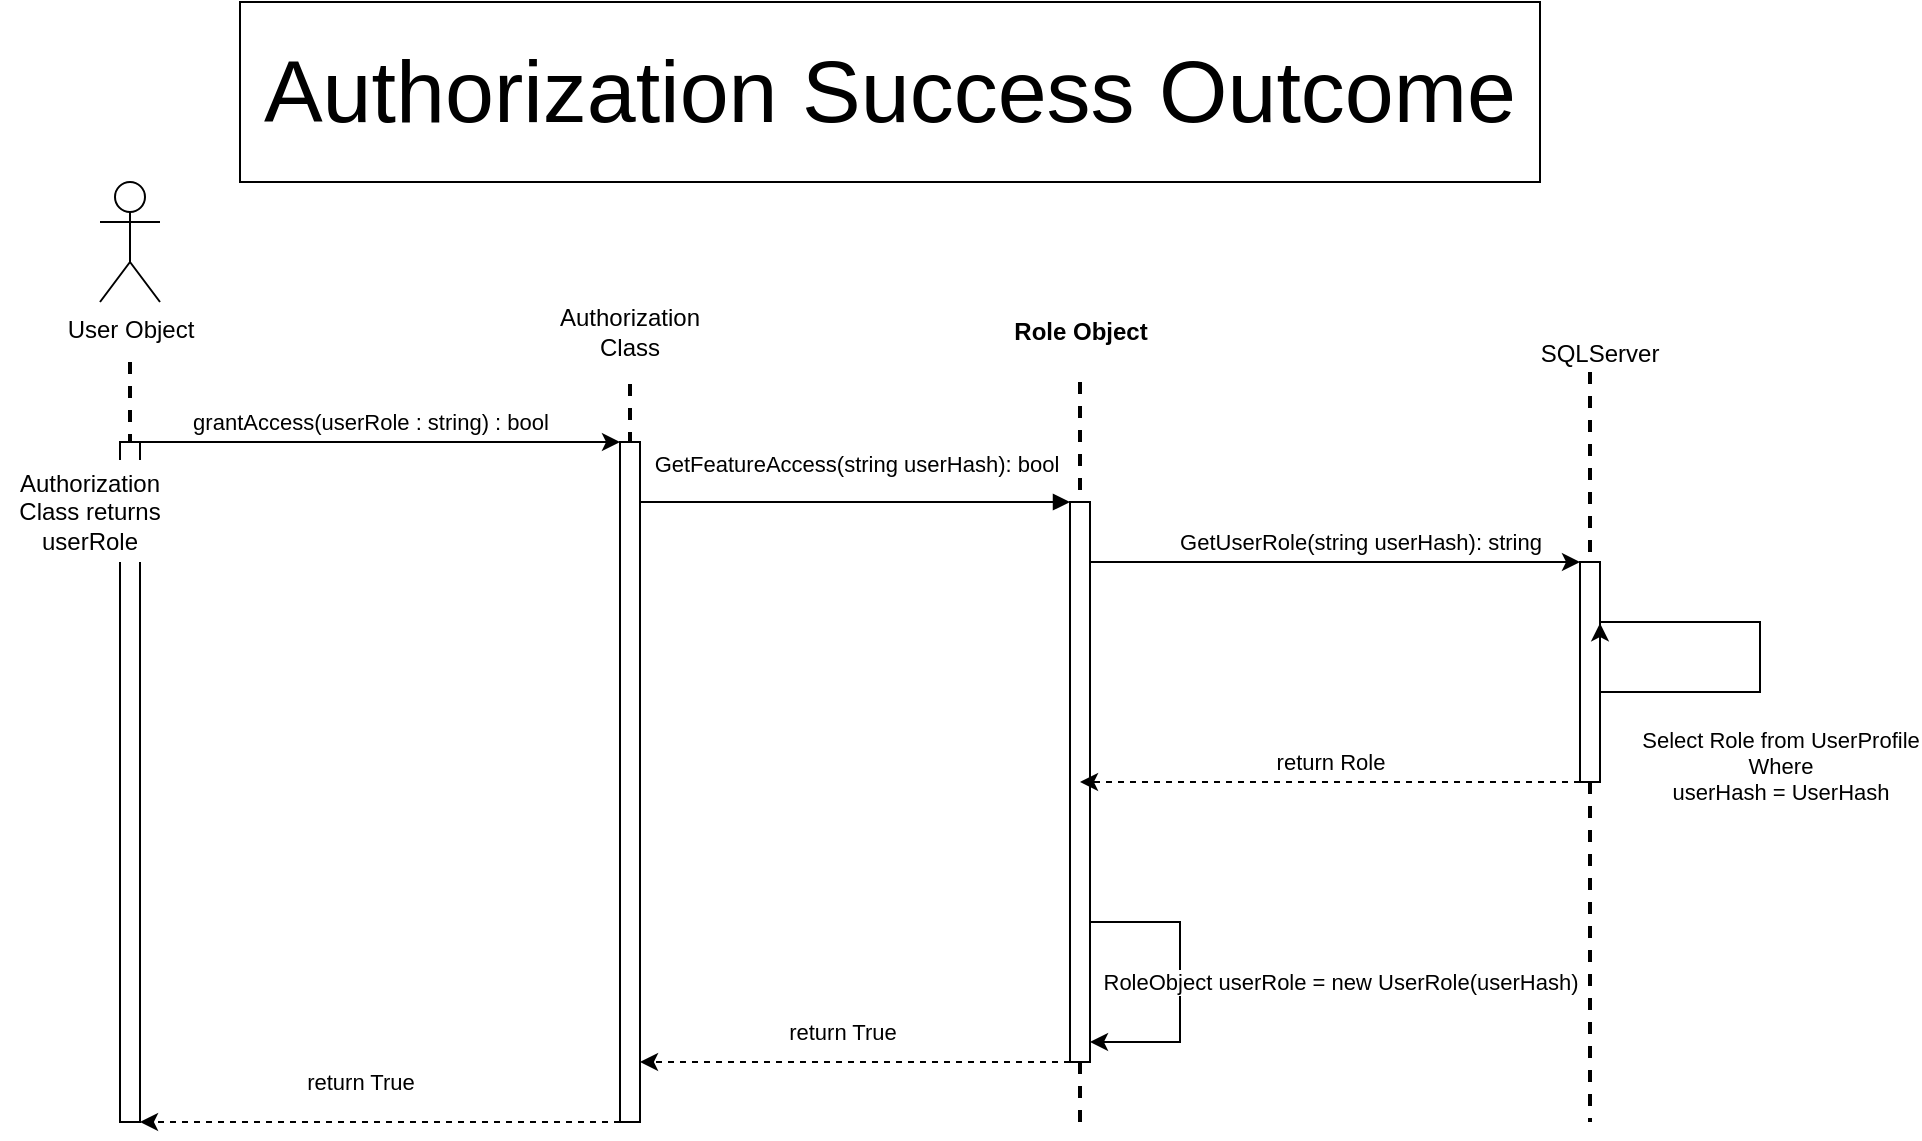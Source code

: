 <mxfile version="22.1.5" type="google">
  <diagram name="Page-1" id="2YBvvXClWsGukQMizWep">
    <mxGraphModel grid="1" page="1" gridSize="10" guides="1" tooltips="1" connect="1" arrows="1" fold="1" pageScale="1" pageWidth="1100" pageHeight="850" math="0" shadow="0">
      <root>
        <mxCell id="0" />
        <mxCell id="1" parent="0" />
        <mxCell id="Nx4bKYzvf7XmEDV3sr1z-1" value="User Object" style="shape=umlActor;verticalLabelPosition=bottom;verticalAlign=top;html=1;outlineConnect=0;" vertex="1" parent="1">
          <mxGeometry x="150" y="110" width="30" height="60" as="geometry" />
        </mxCell>
        <mxCell id="Nx4bKYzvf7XmEDV3sr1z-8" style="edgeStyle=orthogonalEdgeStyle;rounded=0;orthogonalLoop=1;jettySize=auto;html=1;curved=0;" edge="1" parent="1">
          <mxGeometry relative="1" as="geometry">
            <Array as="points" />
            <mxPoint x="170" y="240.0" as="sourcePoint" />
            <mxPoint x="410" y="240.0" as="targetPoint" />
          </mxGeometry>
        </mxCell>
        <mxCell id="Nx4bKYzvf7XmEDV3sr1z-9" value="grantAccess(userRole : string) : bool" style="edgeLabel;html=1;align=center;verticalAlign=middle;resizable=0;points=[];" vertex="1" connectable="0" parent="Nx4bKYzvf7XmEDV3sr1z-8">
          <mxGeometry x="-0.04" y="-1" relative="1" as="geometry">
            <mxPoint y="-11" as="offset" />
          </mxGeometry>
        </mxCell>
        <mxCell id="Nx4bKYzvf7XmEDV3sr1z-2" value="" style="html=1;points=[[0,0,0,0,5],[0,1,0,0,-5],[1,0,0,0,5],[1,1,0,0,-5]];perimeter=orthogonalPerimeter;outlineConnect=0;targetShapes=umlLifeline;portConstraint=eastwest;newEdgeStyle={&quot;curved&quot;:0,&quot;rounded&quot;:0};" vertex="1" parent="1">
          <mxGeometry x="160" y="240" width="10" height="340" as="geometry" />
        </mxCell>
        <mxCell id="Nx4bKYzvf7XmEDV3sr1z-14" style="edgeStyle=orthogonalEdgeStyle;rounded=0;orthogonalLoop=1;jettySize=auto;html=1;curved=0;" edge="1" parent="1">
          <mxGeometry relative="1" as="geometry">
            <Array as="points">
              <mxPoint x="640" y="300" />
            </Array>
            <mxPoint x="640" y="300" as="sourcePoint" />
            <mxPoint x="890" y="300.0" as="targetPoint" />
          </mxGeometry>
        </mxCell>
        <mxCell id="Nx4bKYzvf7XmEDV3sr1z-15" value="GetUserRole(string userHash): string" style="edgeLabel;html=1;align=center;verticalAlign=middle;resizable=0;points=[];" vertex="1" connectable="0" parent="Nx4bKYzvf7XmEDV3sr1z-14">
          <mxGeometry x="-0.04" y="1" relative="1" as="geometry">
            <mxPoint x="20" y="-9" as="offset" />
          </mxGeometry>
        </mxCell>
        <mxCell id="Nx4bKYzvf7XmEDV3sr1z-44" style="edgeStyle=orthogonalEdgeStyle;rounded=0;orthogonalLoop=1;jettySize=auto;html=1;curved=0;dashed=1;" edge="1" parent="1">
          <mxGeometry relative="1" as="geometry">
            <mxPoint x="410" y="580.0" as="sourcePoint" />
            <mxPoint x="170" y="580.0" as="targetPoint" />
            <Array as="points" />
          </mxGeometry>
        </mxCell>
        <mxCell id="Nx4bKYzvf7XmEDV3sr1z-45" value="return True" style="edgeLabel;html=1;align=center;verticalAlign=middle;resizable=0;points=[];" vertex="1" connectable="0" parent="Nx4bKYzvf7XmEDV3sr1z-44">
          <mxGeometry x="-0.262" y="4" relative="1" as="geometry">
            <mxPoint x="-42" y="-24" as="offset" />
          </mxGeometry>
        </mxCell>
        <mxCell id="NkUf0I9Ahl-sqfVT3YJn-8" style="edgeStyle=orthogonalEdgeStyle;rounded=0;orthogonalLoop=1;jettySize=auto;html=1;curved=0;dashed=1;" edge="1" parent="1">
          <mxGeometry relative="1" as="geometry">
            <mxPoint x="635" y="550" as="sourcePoint" />
            <mxPoint x="420" y="550" as="targetPoint" />
          </mxGeometry>
        </mxCell>
        <mxCell id="NkUf0I9Ahl-sqfVT3YJn-9" value="return True" style="edgeLabel;html=1;align=center;verticalAlign=middle;resizable=0;points=[];" vertex="1" connectable="0" parent="NkUf0I9Ahl-sqfVT3YJn-8">
          <mxGeometry x="-0.024" y="1" relative="1" as="geometry">
            <mxPoint x="-9" y="-16" as="offset" />
          </mxGeometry>
        </mxCell>
        <mxCell id="Nx4bKYzvf7XmEDV3sr1z-5" value="" style="html=1;points=[[0,0,0,0,5],[0,1,0,0,-5],[1,0,0,0,5],[1,1,0,0,-5]];perimeter=orthogonalPerimeter;outlineConnect=0;targetShapes=umlLifeline;portConstraint=eastwest;newEdgeStyle={&quot;curved&quot;:0,&quot;rounded&quot;:0};" vertex="1" parent="1">
          <mxGeometry x="635" y="270" width="10" height="280" as="geometry" />
        </mxCell>
        <mxCell id="NkUf0I9Ahl-sqfVT3YJn-5" style="edgeStyle=orthogonalEdgeStyle;rounded=0;orthogonalLoop=1;jettySize=auto;html=1;curved=0;dashed=1;" edge="1" parent="1">
          <mxGeometry relative="1" as="geometry">
            <mxPoint x="890" y="410" as="sourcePoint" />
            <mxPoint x="640" y="410" as="targetPoint" />
            <Array as="points">
              <mxPoint x="830" y="410" />
              <mxPoint x="830" y="410" />
            </Array>
          </mxGeometry>
        </mxCell>
        <mxCell id="NkUf0I9Ahl-sqfVT3YJn-6" value="return Role" style="edgeLabel;html=1;align=center;verticalAlign=middle;resizable=0;points=[];" vertex="1" connectable="0" parent="NkUf0I9Ahl-sqfVT3YJn-5">
          <mxGeometry x="-0.232" relative="1" as="geometry">
            <mxPoint x="-29" y="-10" as="offset" />
          </mxGeometry>
        </mxCell>
        <mxCell id="Nx4bKYzvf7XmEDV3sr1z-17" value="" style="html=1;points=[[0,0,0,0,5],[0,1,0,0,-5],[1,0,0,0,5],[1,1,0,0,-5]];perimeter=orthogonalPerimeter;outlineConnect=0;targetShapes=umlLifeline;portConstraint=eastwest;newEdgeStyle={&quot;curved&quot;:0,&quot;rounded&quot;:0};" vertex="1" parent="1">
          <mxGeometry x="890" y="300" width="10" height="110" as="geometry" />
        </mxCell>
        <mxCell id="Nx4bKYzvf7XmEDV3sr1z-21" value="Authorization Class returns userRole" style="text;html=1;align=center;verticalAlign=middle;whiteSpace=wrap;rounded=0;fillColor=default;" vertex="1" parent="1">
          <mxGeometry x="100" y="249" width="90" height="51" as="geometry" />
        </mxCell>
        <mxCell id="Nx4bKYzvf7XmEDV3sr1z-26" style="edgeStyle=orthogonalEdgeStyle;rounded=0;orthogonalLoop=1;jettySize=auto;html=1;curved=0;entryX=1;entryY=0.278;entryDx=0;entryDy=0;entryPerimeter=0;" edge="1" parent="1" target="Nx4bKYzvf7XmEDV3sr1z-17">
          <mxGeometry relative="1" as="geometry">
            <Array as="points">
              <mxPoint x="980" y="330" />
              <mxPoint x="980" y="365" />
              <mxPoint x="900" y="365" />
            </Array>
            <mxPoint x="900" y="330" as="sourcePoint" />
            <mxPoint x="940" y="365" as="targetPoint" />
          </mxGeometry>
        </mxCell>
        <mxCell id="Nx4bKYzvf7XmEDV3sr1z-27" value="Select Role from UserProfile&lt;br&gt;Where&lt;br&gt;userHash = UserHash" style="edgeLabel;html=1;align=center;verticalAlign=middle;resizable=0;points=[];" vertex="1" connectable="0" parent="Nx4bKYzvf7XmEDV3sr1z-26">
          <mxGeometry x="-0.292" y="1" relative="1" as="geometry">
            <mxPoint x="9" y="71" as="offset" />
          </mxGeometry>
        </mxCell>
        <mxCell id="Nx4bKYzvf7XmEDV3sr1z-37" value="Authorization Class" style="text;html=1;strokeColor=none;fillColor=none;align=center;verticalAlign=middle;whiteSpace=wrap;rounded=0;" vertex="1" parent="1">
          <mxGeometry x="385" y="170" width="60" height="30" as="geometry" />
        </mxCell>
        <mxCell id="Nx4bKYzvf7XmEDV3sr1z-39" value="SQLServer" style="text;html=1;strokeColor=none;fillColor=none;align=center;verticalAlign=middle;whiteSpace=wrap;rounded=0;" vertex="1" parent="1">
          <mxGeometry x="870" y="181" width="60" height="30" as="geometry" />
        </mxCell>
        <mxCell id="Nx4bKYzvf7XmEDV3sr1z-42" value="&lt;font style=&quot;font-size: 44px;&quot;&gt;Authorization Success Outcome&lt;/font&gt;" style="rounded=0;whiteSpace=wrap;html=1;" vertex="1" parent="1">
          <mxGeometry x="220" y="20" width="650" height="90" as="geometry" />
        </mxCell>
        <mxCell id="jih3qBDAf6gmADuKPEDb-1" value="" style="html=1;points=[[0,0,0,0,5],[0,1,0,0,-5],[1,0,0,0,5],[1,1,0,0,-5]];perimeter=orthogonalPerimeter;outlineConnect=0;targetShapes=umlLifeline;portConstraint=eastwest;newEdgeStyle={&quot;curved&quot;:0,&quot;rounded&quot;:0};" vertex="1" parent="1">
          <mxGeometry x="410" y="240" width="10" height="340" as="geometry" />
        </mxCell>
        <mxCell id="jih3qBDAf6gmADuKPEDb-2" value="GetFeatureAccess(string userHash): bool" style="html=1;verticalAlign=bottom;endArrow=block;curved=0;rounded=0;" edge="1" parent="1" target="Nx4bKYzvf7XmEDV3sr1z-5">
          <mxGeometry y="10" relative="1" as="geometry">
            <mxPoint x="420" y="270.0" as="sourcePoint" />
            <mxPoint x="630" y="270" as="targetPoint" />
            <mxPoint as="offset" />
          </mxGeometry>
        </mxCell>
        <mxCell id="jih3qBDAf6gmADuKPEDb-4" value="Role Object" style="text;align=center;fontStyle=1;verticalAlign=middle;spacingLeft=3;spacingRight=3;strokeColor=none;rotatable=0;points=[[0,0.5],[1,0.5]];portConstraint=eastwest;html=1;" vertex="1" parent="1">
          <mxGeometry x="600" y="170" width="80" height="30" as="geometry" />
        </mxCell>
        <mxCell id="NkUf0I9Ahl-sqfVT3YJn-40" style="edgeStyle=orthogonalEdgeStyle;rounded=0;orthogonalLoop=1;jettySize=auto;html=1;curved=0;elbow=vertical;" edge="1" parent="1">
          <mxGeometry relative="1" as="geometry">
            <mxPoint x="645" y="420" as="sourcePoint" />
            <mxPoint x="645" y="540" as="targetPoint" />
            <Array as="points">
              <mxPoint x="690" y="480" />
            </Array>
          </mxGeometry>
        </mxCell>
        <mxCell id="NkUf0I9Ahl-sqfVT3YJn-41" value="RoleObject userRole = new UserRole(userHash)" style="edgeLabel;html=1;align=center;verticalAlign=middle;resizable=0;points=[];" vertex="1" connectable="0" parent="NkUf0I9Ahl-sqfVT3YJn-40">
          <mxGeometry x="-0.517" y="2" relative="1" as="geometry">
            <mxPoint x="123" y="39" as="offset" />
          </mxGeometry>
        </mxCell>
        <mxCell id="NkUf0I9Ahl-sqfVT3YJn-45" value="" style="line;strokeWidth=2;direction=south;html=1;dashed=1;" vertex="1" parent="1">
          <mxGeometry x="635" y="210" width="10" height="60" as="geometry" />
        </mxCell>
        <mxCell id="NkUf0I9Ahl-sqfVT3YJn-46" value="" style="line;strokeWidth=2;direction=south;html=1;dashed=1;" vertex="1" parent="1">
          <mxGeometry x="635" y="550" width="10" height="30" as="geometry" />
        </mxCell>
        <mxCell id="NkUf0I9Ahl-sqfVT3YJn-47" value="" style="line;strokeWidth=2;direction=south;html=1;dashed=1;" vertex="1" parent="1">
          <mxGeometry x="890" y="410" width="10" height="170" as="geometry" />
        </mxCell>
        <mxCell id="NkUf0I9Ahl-sqfVT3YJn-48" value="" style="line;strokeWidth=2;direction=south;html=1;dashed=1;" vertex="1" parent="1">
          <mxGeometry x="890" y="205" width="10" height="95" as="geometry" />
        </mxCell>
        <mxCell id="NkUf0I9Ahl-sqfVT3YJn-49" value="" style="line;strokeWidth=2;direction=south;html=1;dashed=1;" vertex="1" parent="1">
          <mxGeometry x="410" y="211" width="10" height="29" as="geometry" />
        </mxCell>
        <mxCell id="NkUf0I9Ahl-sqfVT3YJn-50" value="" style="line;strokeWidth=2;direction=south;html=1;dashed=1;" vertex="1" parent="1">
          <mxGeometry x="160" y="200" width="10" height="40" as="geometry" />
        </mxCell>
      </root>
    </mxGraphModel>
  </diagram>
</mxfile>
